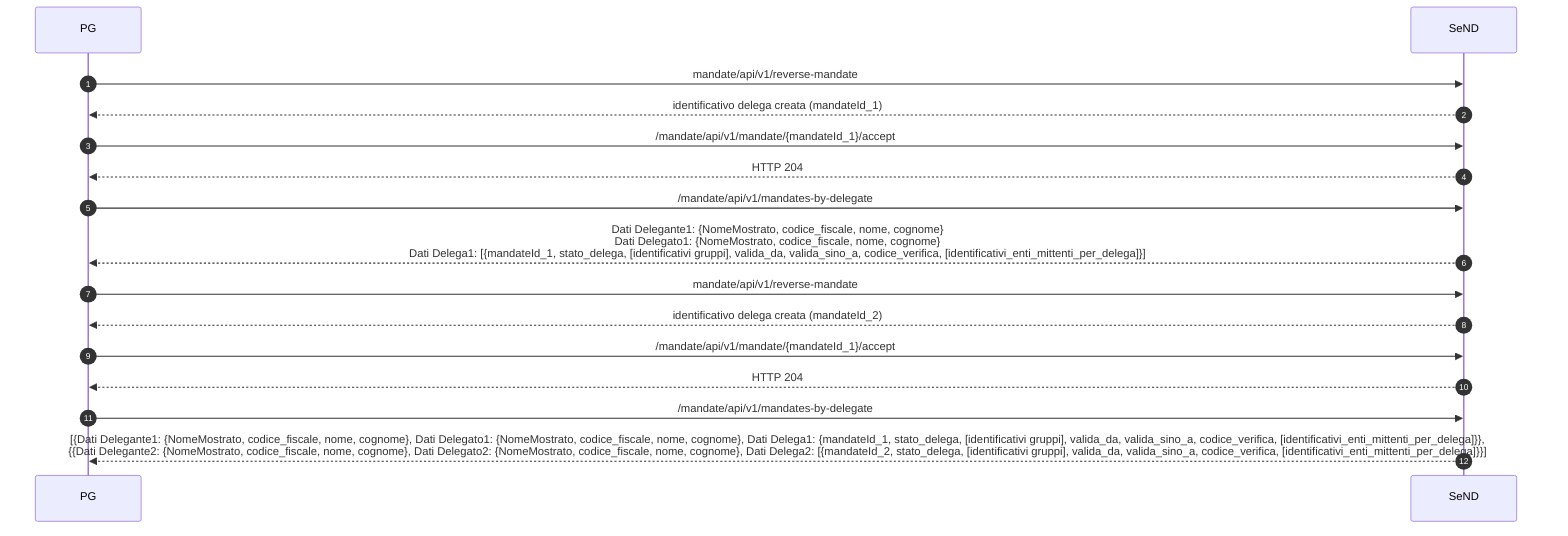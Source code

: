 sequenceDiagram
    autonumber
    PG->>SeND:  mandate/api/v1/reverse-mandate
    SeND-->>PG: identificativo delega creata (mandateId_1)
    PG->>SeND:  /mandate/api/v1/mandate/{mandateId_1}/accept
    SeND-->>PG: HTTP 204    
    PG->>SeND:  /mandate/api/v1/mandates-by-delegate
    SeND-->>PG: Dati Delegante1: {NomeMostrato, codice_fiscale, nome, cognome} <br> Dati Delegato1: {NomeMostrato, codice_fiscale, nome, cognome}<br>Dati Delega1: [{mandateId_1, stato_delega, [identificativi gruppi], valida_da, valida_sino_a, codice_verifica, [identificativi_enti_mittenti_per_delega]}]
    PG->>SeND:  mandate/api/v1/reverse-mandate
    SeND-->>PG: identificativo delega creata (mandateId_2)
    PG->>SeND:  /mandate/api/v1/mandate/{mandateId_1}/accept
    SeND-->>PG: HTTP 204    
    PG->>SeND:  /mandate/api/v1/mandates-by-delegate
    SeND-->>PG: [{Dati Delegante1: {NomeMostrato, codice_fiscale, nome, cognome}, Dati Delegato1: {NomeMostrato, codice_fiscale, nome, cognome}, Dati Delega1: {mandateId_1, stato_delega, [identificativi gruppi], valida_da, valida_sino_a, codice_verifica, [identificativi_enti_mittenti_per_delega]}}, <br>{{Dati Delegante2: {NomeMostrato, codice_fiscale, nome, cognome}, Dati Delegato2: {NomeMostrato, codice_fiscale, nome, cognome}, Dati Delega2: [{mandateId_2, stato_delega, [identificativi gruppi], valida_da, valida_sino_a, codice_verifica, [identificativi_enti_mittenti_per_delega]}}]
